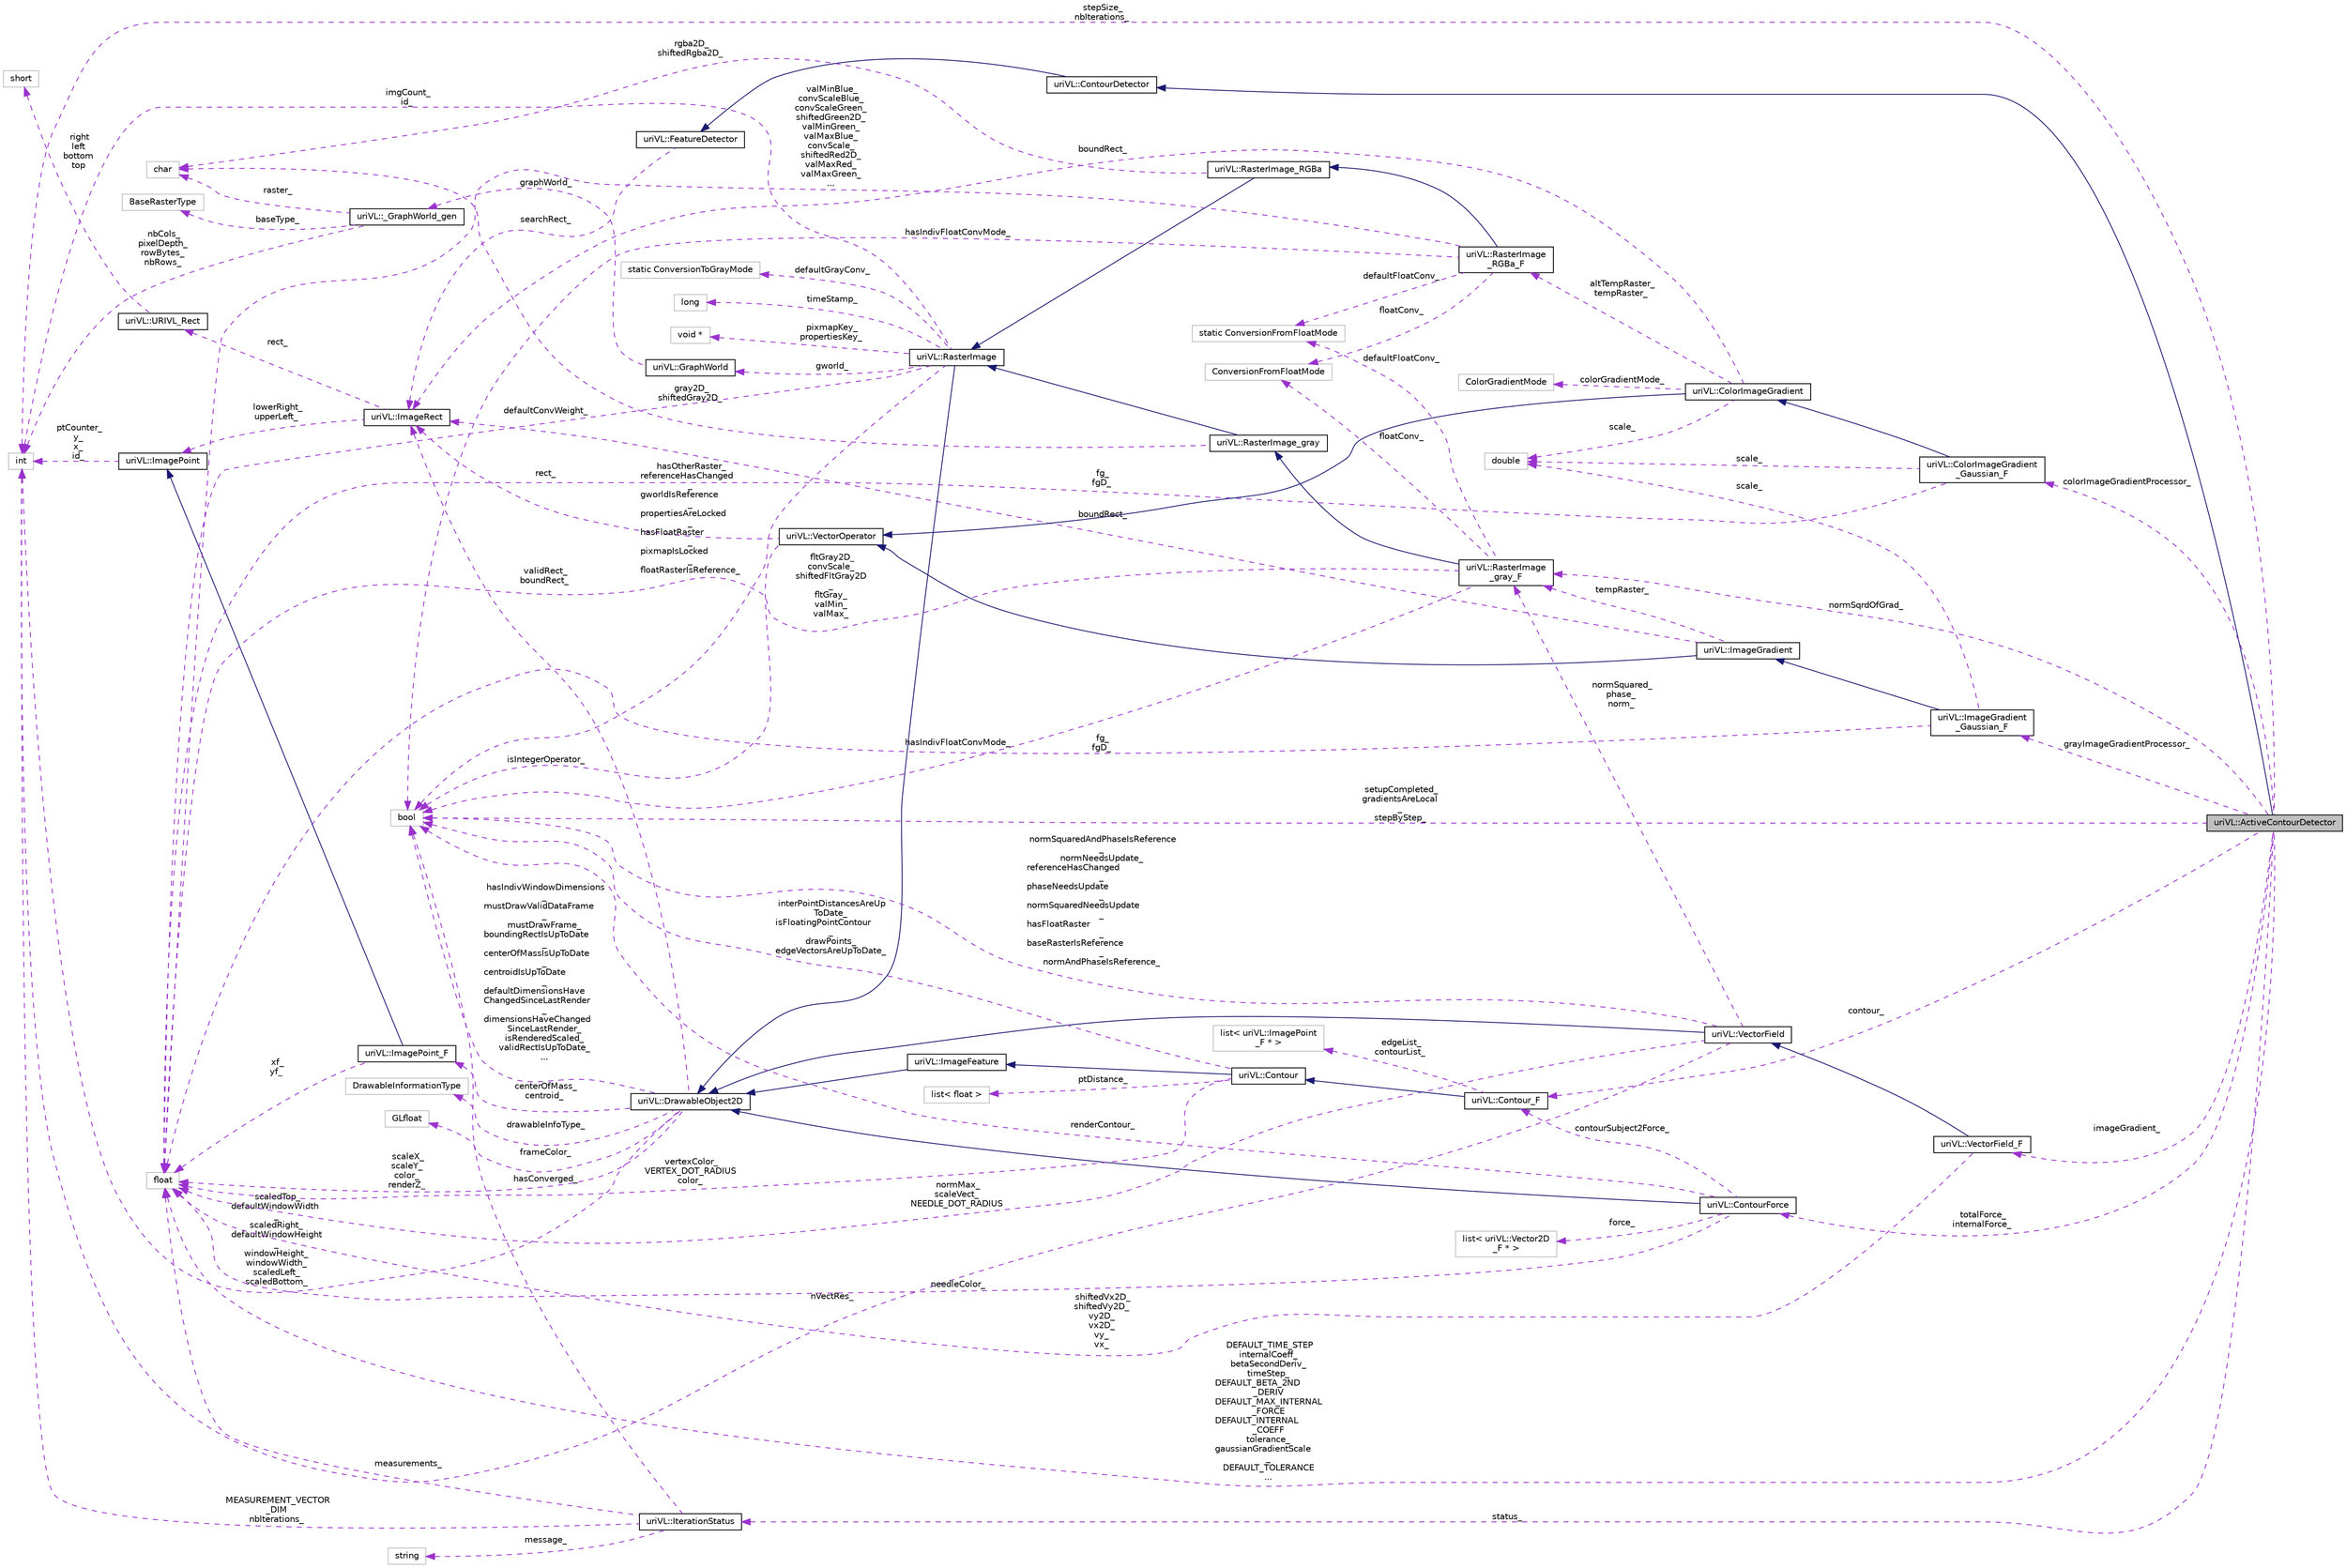 digraph "uriVL::ActiveContourDetector"
{
  edge [fontname="Helvetica",fontsize="10",labelfontname="Helvetica",labelfontsize="10"];
  node [fontname="Helvetica",fontsize="10",shape=record];
  rankdir="LR";
  Node1 [label="uriVL::ActiveContourDetector",height=0.2,width=0.4,color="black", fillcolor="grey75", style="filled", fontcolor="black"];
  Node2 -> Node1 [dir="back",color="midnightblue",fontsize="10",style="solid",fontname="Helvetica"];
  Node2 [label="uriVL::ContourDetector",height=0.2,width=0.4,color="black", fillcolor="white", style="filled",URL="$classuriVL_1_1ContourDetector.html",tooltip="Virtual parent class for all contour detector objects. "];
  Node3 -> Node2 [dir="back",color="midnightblue",fontsize="10",style="solid",fontname="Helvetica"];
  Node3 [label="uriVL::FeatureDetector",height=0.2,width=0.4,color="black", fillcolor="white", style="filled",URL="$classuriVL_1_1FeatureDetector.html",tooltip="FeatureDetector class. "];
  Node4 -> Node3 [dir="back",color="darkorchid3",fontsize="10",style="dashed",label=" searchRect_" ,fontname="Helvetica"];
  Node4 [label="uriVL::ImageRect",height=0.2,width=0.4,color="black", fillcolor="white", style="filled",URL="$classuriVL_1_1ImageRect.html",tooltip="Implements the ImageRect class. "];
  Node5 -> Node4 [dir="back",color="darkorchid3",fontsize="10",style="dashed",label=" rect_" ,fontname="Helvetica"];
  Node5 [label="uriVL::URIVL_Rect",height=0.2,width=0.4,color="black", fillcolor="white", style="filled",URL="$structuriVL_1_1URIVL__Rect.html",tooltip="For platforms not supported by Quicktime, we need to define Rect. "];
  Node6 -> Node5 [dir="back",color="darkorchid3",fontsize="10",style="dashed",label=" right\nleft\nbottom\ntop" ,fontname="Helvetica"];
  Node6 [label="short",height=0.2,width=0.4,color="grey75", fillcolor="white", style="filled"];
  Node7 -> Node4 [dir="back",color="darkorchid3",fontsize="10",style="dashed",label=" lowerRight_\nupperLeft_" ,fontname="Helvetica"];
  Node7 [label="uriVL::ImagePoint",height=0.2,width=0.4,color="black", fillcolor="white", style="filled",URL="$classuriVL_1_1ImagePoint.html",tooltip="Implements the ImagePoint class. "];
  Node8 -> Node7 [dir="back",color="darkorchid3",fontsize="10",style="dashed",label=" ptCounter_\ny_\nx_\nid_" ,fontname="Helvetica"];
  Node8 [label="int",height=0.2,width=0.4,color="grey75", fillcolor="white", style="filled"];
  Node9 -> Node1 [dir="back",color="darkorchid3",fontsize="10",style="dashed",label=" normSqrdOfGrad_" ,fontname="Helvetica"];
  Node9 [label="uriVL::RasterImage\l_gray_F",height=0.2,width=0.4,color="black", fillcolor="white", style="filled",URL="$classuriVL_1_1RasterImage__gray__F.html",tooltip="Floating point gray-level image class. "];
  Node10 -> Node9 [dir="back",color="midnightblue",fontsize="10",style="solid",fontname="Helvetica"];
  Node10 [label="uriVL::RasterImage_gray",height=0.2,width=0.4,color="black", fillcolor="white", style="filled",URL="$classuriVL_1_1RasterImage__gray.html",tooltip="Base gray-level image class. "];
  Node11 -> Node10 [dir="back",color="midnightblue",fontsize="10",style="solid",fontname="Helvetica"];
  Node11 [label="uriVL::RasterImage",height=0.2,width=0.4,color="black", fillcolor="white", style="filled",URL="$classuriVL_1_1RasterImage.html",tooltip="Virtual base image class. "];
  Node12 -> Node11 [dir="back",color="midnightblue",fontsize="10",style="solid",fontname="Helvetica"];
  Node12 [label="uriVL::DrawableObject2D",height=0.2,width=0.4,color="black", fillcolor="white", style="filled",URL="$classuriVL_1_1DrawableObject2D.html",tooltip="Virtual base DrawableObject2D class. "];
  Node13 -> Node12 [dir="back",color="darkorchid3",fontsize="10",style="dashed",label=" frameColor_" ,fontname="Helvetica"];
  Node13 [label="GLfloat",height=0.2,width=0.4,color="grey75", fillcolor="white", style="filled"];
  Node4 -> Node12 [dir="back",color="darkorchid3",fontsize="10",style="dashed",label=" validRect_\nboundRect_" ,fontname="Helvetica"];
  Node14 -> Node12 [dir="back",color="darkorchid3",fontsize="10",style="dashed",label=" centerOfMass_\ncentroid_" ,fontname="Helvetica"];
  Node14 [label="uriVL::ImagePoint_F",height=0.2,width=0.4,color="black", fillcolor="white", style="filled",URL="$classuriVL_1_1ImagePoint__F.html",tooltip="Implements the ImagePoint_F class. "];
  Node7 -> Node14 [dir="back",color="midnightblue",fontsize="10",style="solid",fontname="Helvetica"];
  Node15 -> Node14 [dir="back",color="darkorchid3",fontsize="10",style="dashed",label=" xf_\nyf_" ,fontname="Helvetica"];
  Node15 [label="float",height=0.2,width=0.4,color="grey75", fillcolor="white", style="filled"];
  Node15 -> Node12 [dir="back",color="darkorchid3",fontsize="10",style="dashed",label=" scaleX_\nscaleY_\ncolor_\nrenderZ_" ,fontname="Helvetica"];
  Node8 -> Node12 [dir="back",color="darkorchid3",fontsize="10",style="dashed",label=" scaledTop_\ndefaultWindowWidth\l_\nscaledRight_\ndefaultWindowHeight\l_\nwindowHeight_\nwindowWidth_\nscaledLeft_\nscaledBottom_" ,fontname="Helvetica"];
  Node16 -> Node12 [dir="back",color="darkorchid3",fontsize="10",style="dashed",label=" hasIndivWindowDimensions\l_\nmustDrawValidDataFrame\l_\nmustDrawFrame_\nboundingRectIsUpToDate\l_\ncenterOfMassIsUpToDate\l_\ncentroidIsUpToDate\l_\ndefaultDimensionsHave\lChangedSinceLastRender\l_\ndimensionsHaveChanged\lSinceLastRender_\nisRenderedScaled_\nvalidRectIsUpToDate_\n..." ,fontname="Helvetica"];
  Node16 [label="bool",height=0.2,width=0.4,color="grey75", fillcolor="white", style="filled"];
  Node17 -> Node12 [dir="back",color="darkorchid3",fontsize="10",style="dashed",label=" drawableInfoType_" ,fontname="Helvetica"];
  Node17 [label="DrawableInformationType",height=0.2,width=0.4,color="grey75", fillcolor="white", style="filled"];
  Node18 -> Node11 [dir="back",color="darkorchid3",fontsize="10",style="dashed",label=" gworld_" ,fontname="Helvetica"];
  Node18 [label="uriVL::GraphWorld",height=0.2,width=0.4,color="black", fillcolor="white", style="filled",URL="$classuriVL_1_1GraphWorld.html",tooltip="Implements the GraphWorld class. "];
  Node19 -> Node18 [dir="back",color="darkorchid3",fontsize="10",style="dashed",label=" graphWorld_" ,fontname="Helvetica"];
  Node19 [label="uriVL::_GraphWorld_gen",height=0.2,width=0.4,color="black", fillcolor="white", style="filled",URL="$classuriVL_1_1__GraphWorld__gen.html",tooltip="Implements the _GraphWorld_gen class. "];
  Node20 -> Node19 [dir="back",color="darkorchid3",fontsize="10",style="dashed",label=" raster_" ,fontname="Helvetica"];
  Node20 [label="char",height=0.2,width=0.4,color="grey75", fillcolor="white", style="filled"];
  Node21 -> Node19 [dir="back",color="darkorchid3",fontsize="10",style="dashed",label=" baseType_" ,fontname="Helvetica"];
  Node21 [label="BaseRasterType",height=0.2,width=0.4,color="grey75", fillcolor="white", style="filled"];
  Node8 -> Node19 [dir="back",color="darkorchid3",fontsize="10",style="dashed",label=" nbCols_\npixelDepth_\nrowBytes_\nnbRows_" ,fontname="Helvetica"];
  Node15 -> Node11 [dir="back",color="darkorchid3",fontsize="10",style="dashed",label=" defaultConvWeight_" ,fontname="Helvetica"];
  Node8 -> Node11 [dir="back",color="darkorchid3",fontsize="10",style="dashed",label=" imgCount_\nid_" ,fontname="Helvetica"];
  Node16 -> Node11 [dir="back",color="darkorchid3",fontsize="10",style="dashed",label=" hasOtherRaster_\nreferenceHasChanged\l_\ngworldIsReference\l_\npropertiesAreLocked\l_\nhasFloatRaster\l_\npixmapIsLocked\l_\nfloatRasterIsReference_" ,fontname="Helvetica"];
  Node22 -> Node11 [dir="back",color="darkorchid3",fontsize="10",style="dashed",label=" defaultGrayConv_" ,fontname="Helvetica"];
  Node22 [label="static ConversionToGrayMode",height=0.2,width=0.4,color="grey75", fillcolor="white", style="filled"];
  Node23 -> Node11 [dir="back",color="darkorchid3",fontsize="10",style="dashed",label=" timeStamp_" ,fontname="Helvetica"];
  Node23 [label="long",height=0.2,width=0.4,color="grey75", fillcolor="white", style="filled"];
  Node24 -> Node11 [dir="back",color="darkorchid3",fontsize="10",style="dashed",label=" pixmapKey_\npropertiesKey_" ,fontname="Helvetica"];
  Node24 [label="void *",height=0.2,width=0.4,color="grey75", fillcolor="white", style="filled"];
  Node20 -> Node10 [dir="back",color="darkorchid3",fontsize="10",style="dashed",label=" gray2D_\nshiftedGray2D_" ,fontname="Helvetica"];
  Node15 -> Node9 [dir="back",color="darkorchid3",fontsize="10",style="dashed",label=" fltGray2D_\nconvScale_\nshiftedFltGray2D\l_\nfltGray_\nvalMin_\nvalMax_" ,fontname="Helvetica"];
  Node16 -> Node9 [dir="back",color="darkorchid3",fontsize="10",style="dashed",label=" hasIndivFloatConvMode_" ,fontname="Helvetica"];
  Node25 -> Node9 [dir="back",color="darkorchid3",fontsize="10",style="dashed",label=" defaultFloatConv_" ,fontname="Helvetica"];
  Node25 [label="static ConversionFromFloatMode",height=0.2,width=0.4,color="grey75", fillcolor="white", style="filled"];
  Node26 -> Node9 [dir="back",color="darkorchid3",fontsize="10",style="dashed",label=" floatConv_" ,fontname="Helvetica"];
  Node26 [label="ConversionFromFloatMode",height=0.2,width=0.4,color="grey75", fillcolor="white", style="filled"];
  Node27 -> Node1 [dir="back",color="darkorchid3",fontsize="10",style="dashed",label=" contour_" ,fontname="Helvetica"];
  Node27 [label="uriVL::Contour_F",height=0.2,width=0.4,color="black", fillcolor="white", style="filled",URL="$classuriVL_1_1Contour__F.html",tooltip="Set of float ImagePoint objects which compose a closed curve. "];
  Node28 -> Node27 [dir="back",color="midnightblue",fontsize="10",style="solid",fontname="Helvetica"];
  Node28 [label="uriVL::Contour",height=0.2,width=0.4,color="black", fillcolor="white", style="filled",URL="$classuriVL_1_1Contour.html",tooltip="Set of ImagePoint objects which form a closed curve. "];
  Node29 -> Node28 [dir="back",color="midnightblue",fontsize="10",style="solid",fontname="Helvetica"];
  Node29 [label="uriVL::ImageFeature",height=0.2,width=0.4,color="black", fillcolor="white", style="filled",URL="$classuriVL_1_1ImageFeature.html",tooltip="Abstract base class of Blob, Segment, Corner... "];
  Node12 -> Node29 [dir="back",color="midnightblue",fontsize="10",style="solid",fontname="Helvetica"];
  Node15 -> Node28 [dir="back",color="darkorchid3",fontsize="10",style="dashed",label=" vertexColor_\nVERTEX_DOT_RADIUS\ncolor_" ,fontname="Helvetica"];
  Node16 -> Node28 [dir="back",color="darkorchid3",fontsize="10",style="dashed",label=" interPointDistancesAreUp\lToDate_\nisFloatingPointContour\l_\ndrawPoints_\nedgeVectorsAreUpToDate_" ,fontname="Helvetica"];
  Node30 -> Node28 [dir="back",color="darkorchid3",fontsize="10",style="dashed",label=" ptDistance_" ,fontname="Helvetica"];
  Node30 [label="list\< float \>",height=0.2,width=0.4,color="grey75", fillcolor="white", style="filled"];
  Node31 -> Node27 [dir="back",color="darkorchid3",fontsize="10",style="dashed",label=" edgeList_\ncontourList_" ,fontname="Helvetica"];
  Node31 [label="list\< uriVL::ImagePoint\l_F * \>",height=0.2,width=0.4,color="grey75", fillcolor="white", style="filled"];
  Node15 -> Node1 [dir="back",color="darkorchid3",fontsize="10",style="dashed",label=" DEFAULT_TIME_STEP\ninternalCoeff_\nbetaSecondDeriv_\ntimeStep_\nDEFAULT_BETA_2ND\l_DERIV\nDEFAULT_MAX_INTERNAL\l_FORCE\nDEFAULT_INTERNAL\l_COEFF\ntolerance_\ngaussianGradientScale\l_\nDEFAULT_TOLERANCE\n..." ,fontname="Helvetica"];
  Node32 -> Node1 [dir="back",color="darkorchid3",fontsize="10",style="dashed",label=" status_" ,fontname="Helvetica"];
  Node32 [label="uriVL::IterationStatus",height=0.2,width=0.4,color="black", fillcolor="white", style="filled",URL="$classuriVL_1_1IterationStatus.html",tooltip="Class that stores the status of an ongoing iteration and/or the results of a finished iteration..."];
  Node15 -> Node32 [dir="back",color="darkorchid3",fontsize="10",style="dashed",label=" measurements_" ,fontname="Helvetica"];
  Node8 -> Node32 [dir="back",color="darkorchid3",fontsize="10",style="dashed",label=" MEASUREMENT_VECTOR\l_DIM\nnbIterations_" ,fontname="Helvetica"];
  Node33 -> Node32 [dir="back",color="darkorchid3",fontsize="10",style="dashed",label=" message_" ,fontname="Helvetica"];
  Node33 [label="string",height=0.2,width=0.4,color="grey75", fillcolor="white", style="filled"];
  Node16 -> Node32 [dir="back",color="darkorchid3",fontsize="10",style="dashed",label=" hasConverged_" ,fontname="Helvetica"];
  Node8 -> Node1 [dir="back",color="darkorchid3",fontsize="10",style="dashed",label=" stepSize_\nnbIterations_" ,fontname="Helvetica"];
  Node16 -> Node1 [dir="back",color="darkorchid3",fontsize="10",style="dashed",label=" setupCompleted_\ngradientsAreLocal\l_\nstepByStep_" ,fontname="Helvetica"];
  Node34 -> Node1 [dir="back",color="darkorchid3",fontsize="10",style="dashed",label=" colorImageGradientProcessor_" ,fontname="Helvetica"];
  Node34 [label="uriVL::ColorImageGradient\l_Gaussian_F",height=0.2,width=0.4,color="black", fillcolor="white", style="filled",URL="$classuriVL_1_1ColorImageGradient__Gaussian__F.html",tooltip="Vector operator that computes the gradient of a color raster image using a \"gradient of Gaussian\" fil..."];
  Node35 -> Node34 [dir="back",color="midnightblue",fontsize="10",style="solid",fontname="Helvetica"];
  Node35 [label="uriVL::ColorImageGradient",height=0.2,width=0.4,color="black", fillcolor="white", style="filled",URL="$classuriVL_1_1ColorImageGradient.html",tooltip="Pure virtual parent class for an operator that computes the gradient of a color raster image..."];
  Node36 -> Node35 [dir="back",color="midnightblue",fontsize="10",style="solid",fontname="Helvetica"];
  Node36 [label="uriVL::VectorOperator",height=0.2,width=0.4,color="black", fillcolor="white", style="filled",URL="$classuriVL_1_1VectorOperator.html",tooltip="Virtual parent class for all vector operators (operators that are applied to a raster image and produ..."];
  Node4 -> Node36 [dir="back",color="darkorchid3",fontsize="10",style="dashed",label=" rect_" ,fontname="Helvetica"];
  Node16 -> Node36 [dir="back",color="darkorchid3",fontsize="10",style="dashed",label=" isIntegerOperator_" ,fontname="Helvetica"];
  Node4 -> Node35 [dir="back",color="darkorchid3",fontsize="10",style="dashed",label=" boundRect_" ,fontname="Helvetica"];
  Node37 -> Node35 [dir="back",color="darkorchid3",fontsize="10",style="dashed",label=" scale_" ,fontname="Helvetica"];
  Node37 [label="double",height=0.2,width=0.4,color="grey75", fillcolor="white", style="filled"];
  Node38 -> Node35 [dir="back",color="darkorchid3",fontsize="10",style="dashed",label=" altTempRaster_\ntempRaster_" ,fontname="Helvetica"];
  Node38 [label="uriVL::RasterImage\l_RGBa_F",height=0.2,width=0.4,color="black", fillcolor="white", style="filled",URL="$classuriVL_1_1RasterImage__RGBa__F.html",tooltip="RasterImage_RGBa_F class. "];
  Node39 -> Node38 [dir="back",color="midnightblue",fontsize="10",style="solid",fontname="Helvetica"];
  Node39 [label="uriVL::RasterImage_RGBa",height=0.2,width=0.4,color="black", fillcolor="white", style="filled",URL="$classuriVL_1_1RasterImage__RGBa.html",tooltip="Base 32-bit rgba color image class. "];
  Node11 -> Node39 [dir="back",color="midnightblue",fontsize="10",style="solid",fontname="Helvetica"];
  Node20 -> Node39 [dir="back",color="darkorchid3",fontsize="10",style="dashed",label=" rgba2D_\nshiftedRgba2D_" ,fontname="Helvetica"];
  Node15 -> Node38 [dir="back",color="darkorchid3",fontsize="10",style="dashed",label=" valMinBlue_\nconvScaleBlue_\nconvScaleGreen_\nshiftedGreen2D_\nvalMinGreen_\nvalMaxBlue_\nconvScale_\nshiftedRed2D_\nvalMaxRed_\nvalMaxGreen_\n..." ,fontname="Helvetica"];
  Node16 -> Node38 [dir="back",color="darkorchid3",fontsize="10",style="dashed",label=" hasIndivFloatConvMode_" ,fontname="Helvetica"];
  Node25 -> Node38 [dir="back",color="darkorchid3",fontsize="10",style="dashed",label=" defaultFloatConv_" ,fontname="Helvetica"];
  Node26 -> Node38 [dir="back",color="darkorchid3",fontsize="10",style="dashed",label=" floatConv_" ,fontname="Helvetica"];
  Node40 -> Node35 [dir="back",color="darkorchid3",fontsize="10",style="dashed",label=" colorGradientMode_" ,fontname="Helvetica"];
  Node40 [label="ColorGradientMode",height=0.2,width=0.4,color="grey75", fillcolor="white", style="filled"];
  Node37 -> Node34 [dir="back",color="darkorchid3",fontsize="10",style="dashed",label=" scale_" ,fontname="Helvetica"];
  Node15 -> Node34 [dir="back",color="darkorchid3",fontsize="10",style="dashed",label=" fg_\nfgD_" ,fontname="Helvetica"];
  Node41 -> Node1 [dir="back",color="darkorchid3",fontsize="10",style="dashed",label=" imageGradient_" ,fontname="Helvetica"];
  Node41 [label="uriVL::VectorField_F",height=0.2,width=0.4,color="black", fillcolor="white", style="filled",URL="$classuriVL_1_1VectorField__F.html",tooltip="VectorField_F class. "];
  Node42 -> Node41 [dir="back",color="midnightblue",fontsize="10",style="solid",fontname="Helvetica"];
  Node42 [label="uriVL::VectorField",height=0.2,width=0.4,color="black", fillcolor="white", style="filled",URL="$classuriVL_1_1VectorField.html",tooltip="VectorField class. "];
  Node12 -> Node42 [dir="back",color="midnightblue",fontsize="10",style="solid",fontname="Helvetica"];
  Node9 -> Node42 [dir="back",color="darkorchid3",fontsize="10",style="dashed",label=" normSquared_\nphase_\nnorm_" ,fontname="Helvetica"];
  Node15 -> Node42 [dir="back",color="darkorchid3",fontsize="10",style="dashed",label=" normMax_\nscaleVect_\nNEEDLE_DOT_RADIUS" ,fontname="Helvetica"];
  Node8 -> Node42 [dir="back",color="darkorchid3",fontsize="10",style="dashed",label=" nVectRes_" ,fontname="Helvetica"];
  Node16 -> Node42 [dir="back",color="darkorchid3",fontsize="10",style="dashed",label=" normSquaredAndPhaseIsReference\l_\nnormNeedsUpdate_\nreferenceHasChanged\l_\nphaseNeedsUpdate\l_\nnormSquaredNeedsUpdate\l_\nhasFloatRaster\l_\nbaseRasterIsReference\l_\nnormAndPhaseIsReference_" ,fontname="Helvetica"];
  Node15 -> Node41 [dir="back",color="darkorchid3",fontsize="10",style="dashed",label=" shiftedVx2D_\nshiftedVy2D_\nvy2D_\nvx2D_\nvy_\nvx_" ,fontname="Helvetica"];
  Node43 -> Node1 [dir="back",color="darkorchid3",fontsize="10",style="dashed",label=" totalForce_\ninternalForce_" ,fontname="Helvetica"];
  Node43 [label="uriVL::ContourForce",height=0.2,width=0.4,color="black", fillcolor="white", style="filled",URL="$classuriVL_1_1ContourForce.html",tooltip="A contour force is a connected set of pixels that share a comon characteristic. "];
  Node12 -> Node43 [dir="back",color="midnightblue",fontsize="10",style="solid",fontname="Helvetica"];
  Node27 -> Node43 [dir="back",color="darkorchid3",fontsize="10",style="dashed",label=" contourSubject2Force_" ,fontname="Helvetica"];
  Node15 -> Node43 [dir="back",color="darkorchid3",fontsize="10",style="dashed",label=" needleColor_" ,fontname="Helvetica"];
  Node44 -> Node43 [dir="back",color="darkorchid3",fontsize="10",style="dashed",label=" force_" ,fontname="Helvetica"];
  Node44 [label="list\< uriVL::Vector2D\l_F * \>",height=0.2,width=0.4,color="grey75", fillcolor="white", style="filled"];
  Node16 -> Node43 [dir="back",color="darkorchid3",fontsize="10",style="dashed",label=" renderContour_" ,fontname="Helvetica"];
  Node45 -> Node1 [dir="back",color="darkorchid3",fontsize="10",style="dashed",label=" grayImageGradientProcessor_" ,fontname="Helvetica"];
  Node45 [label="uriVL::ImageGradient\l_Gaussian_F",height=0.2,width=0.4,color="black", fillcolor="white", style="filled",URL="$classuriVL_1_1ImageGradient__Gaussian__F.html",tooltip="Vector operator that computes the gradient of a raster image using a \"gradient of Gaussian\" filter..."];
  Node46 -> Node45 [dir="back",color="midnightblue",fontsize="10",style="solid",fontname="Helvetica"];
  Node46 [label="uriVL::ImageGradient",height=0.2,width=0.4,color="black", fillcolor="white", style="filled",URL="$classuriVL_1_1ImageGradient.html",tooltip="Pure virtual parent class for an operator that computes the gradient of a raster image. "];
  Node36 -> Node46 [dir="back",color="midnightblue",fontsize="10",style="solid",fontname="Helvetica"];
  Node4 -> Node46 [dir="back",color="darkorchid3",fontsize="10",style="dashed",label=" boundRect_" ,fontname="Helvetica"];
  Node9 -> Node46 [dir="back",color="darkorchid3",fontsize="10",style="dashed",label=" tempRaster_" ,fontname="Helvetica"];
  Node37 -> Node45 [dir="back",color="darkorchid3",fontsize="10",style="dashed",label=" scale_" ,fontname="Helvetica"];
  Node15 -> Node45 [dir="back",color="darkorchid3",fontsize="10",style="dashed",label=" fg_\nfgD_" ,fontname="Helvetica"];
}
